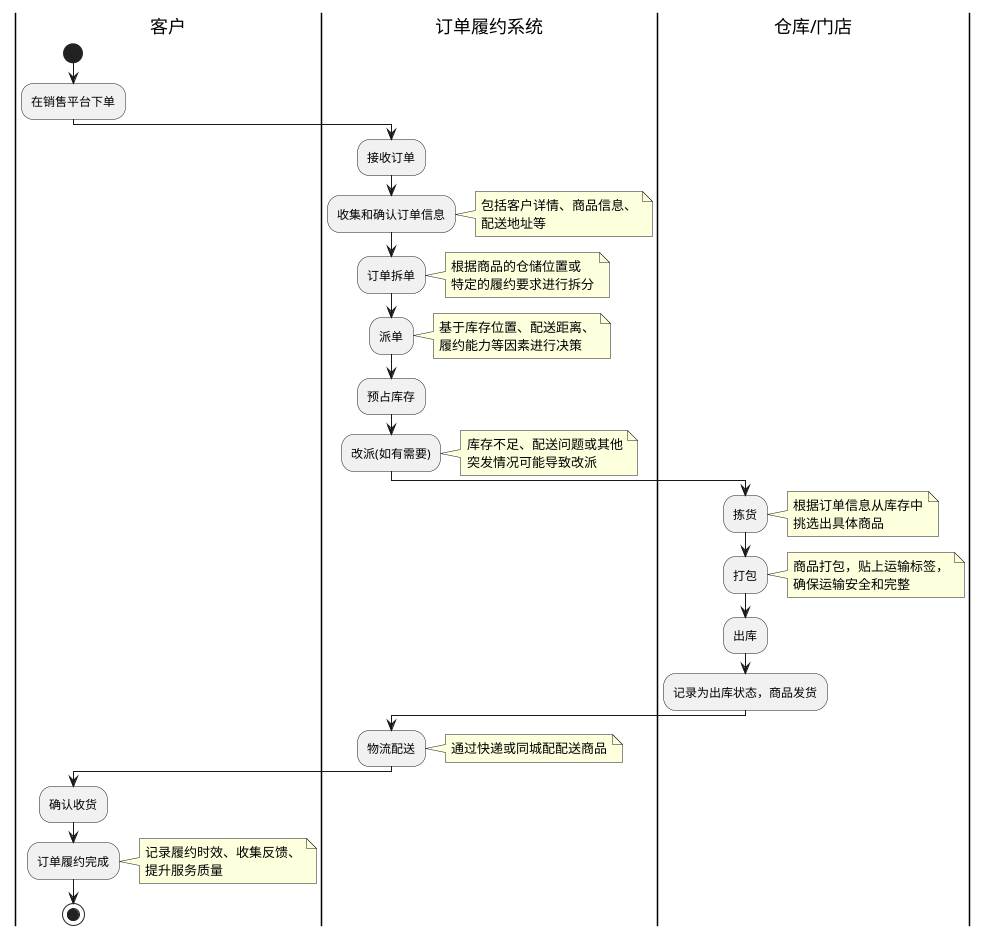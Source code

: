 @startuml
|客户|
start
:在销售平台下单;

|订单履约系统|
:接收订单;
:收集和确认订单信息;
note right
包括客户详情、商品信息、
配送地址等
end note

:订单拆单;
note right
根据商品的仓储位置或
特定的履约要求进行拆分
end note

:派单;
note right
基于库存位置、配送距离、
履约能力等因素进行决策
end note

:预占库存;
:改派(如有需要);
note right
库存不足、配送问题或其他
突发情况可能导致改派
end note

|仓库/门店|
:拣货;
note right
根据订单信息从库存中
挑选出具体商品
end note

:打包;
note right
商品打包，贴上运输标签，
确保运输安全和完整
end note

:出库;
:记录为出库状态，商品发货;

|订单履约系统|
:物流配送;
note right
通过快递或同城配配送商品
end note

|客户|
:确认收货;
:订单履约完成;
note right
记录履约时效、收集反馈、
提升服务质量
end note

stop
@enduml
